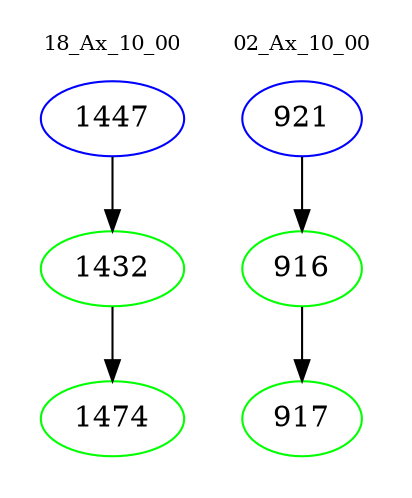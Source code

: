 digraph{
subgraph cluster_0 {
color = white
label = "18_Ax_10_00";
fontsize=10;
T0_1447 [label="1447", color="blue"]
T0_1447 -> T0_1432 [color="black"]
T0_1432 [label="1432", color="green"]
T0_1432 -> T0_1474 [color="black"]
T0_1474 [label="1474", color="green"]
}
subgraph cluster_1 {
color = white
label = "02_Ax_10_00";
fontsize=10;
T1_921 [label="921", color="blue"]
T1_921 -> T1_916 [color="black"]
T1_916 [label="916", color="green"]
T1_916 -> T1_917 [color="black"]
T1_917 [label="917", color="green"]
}
}

